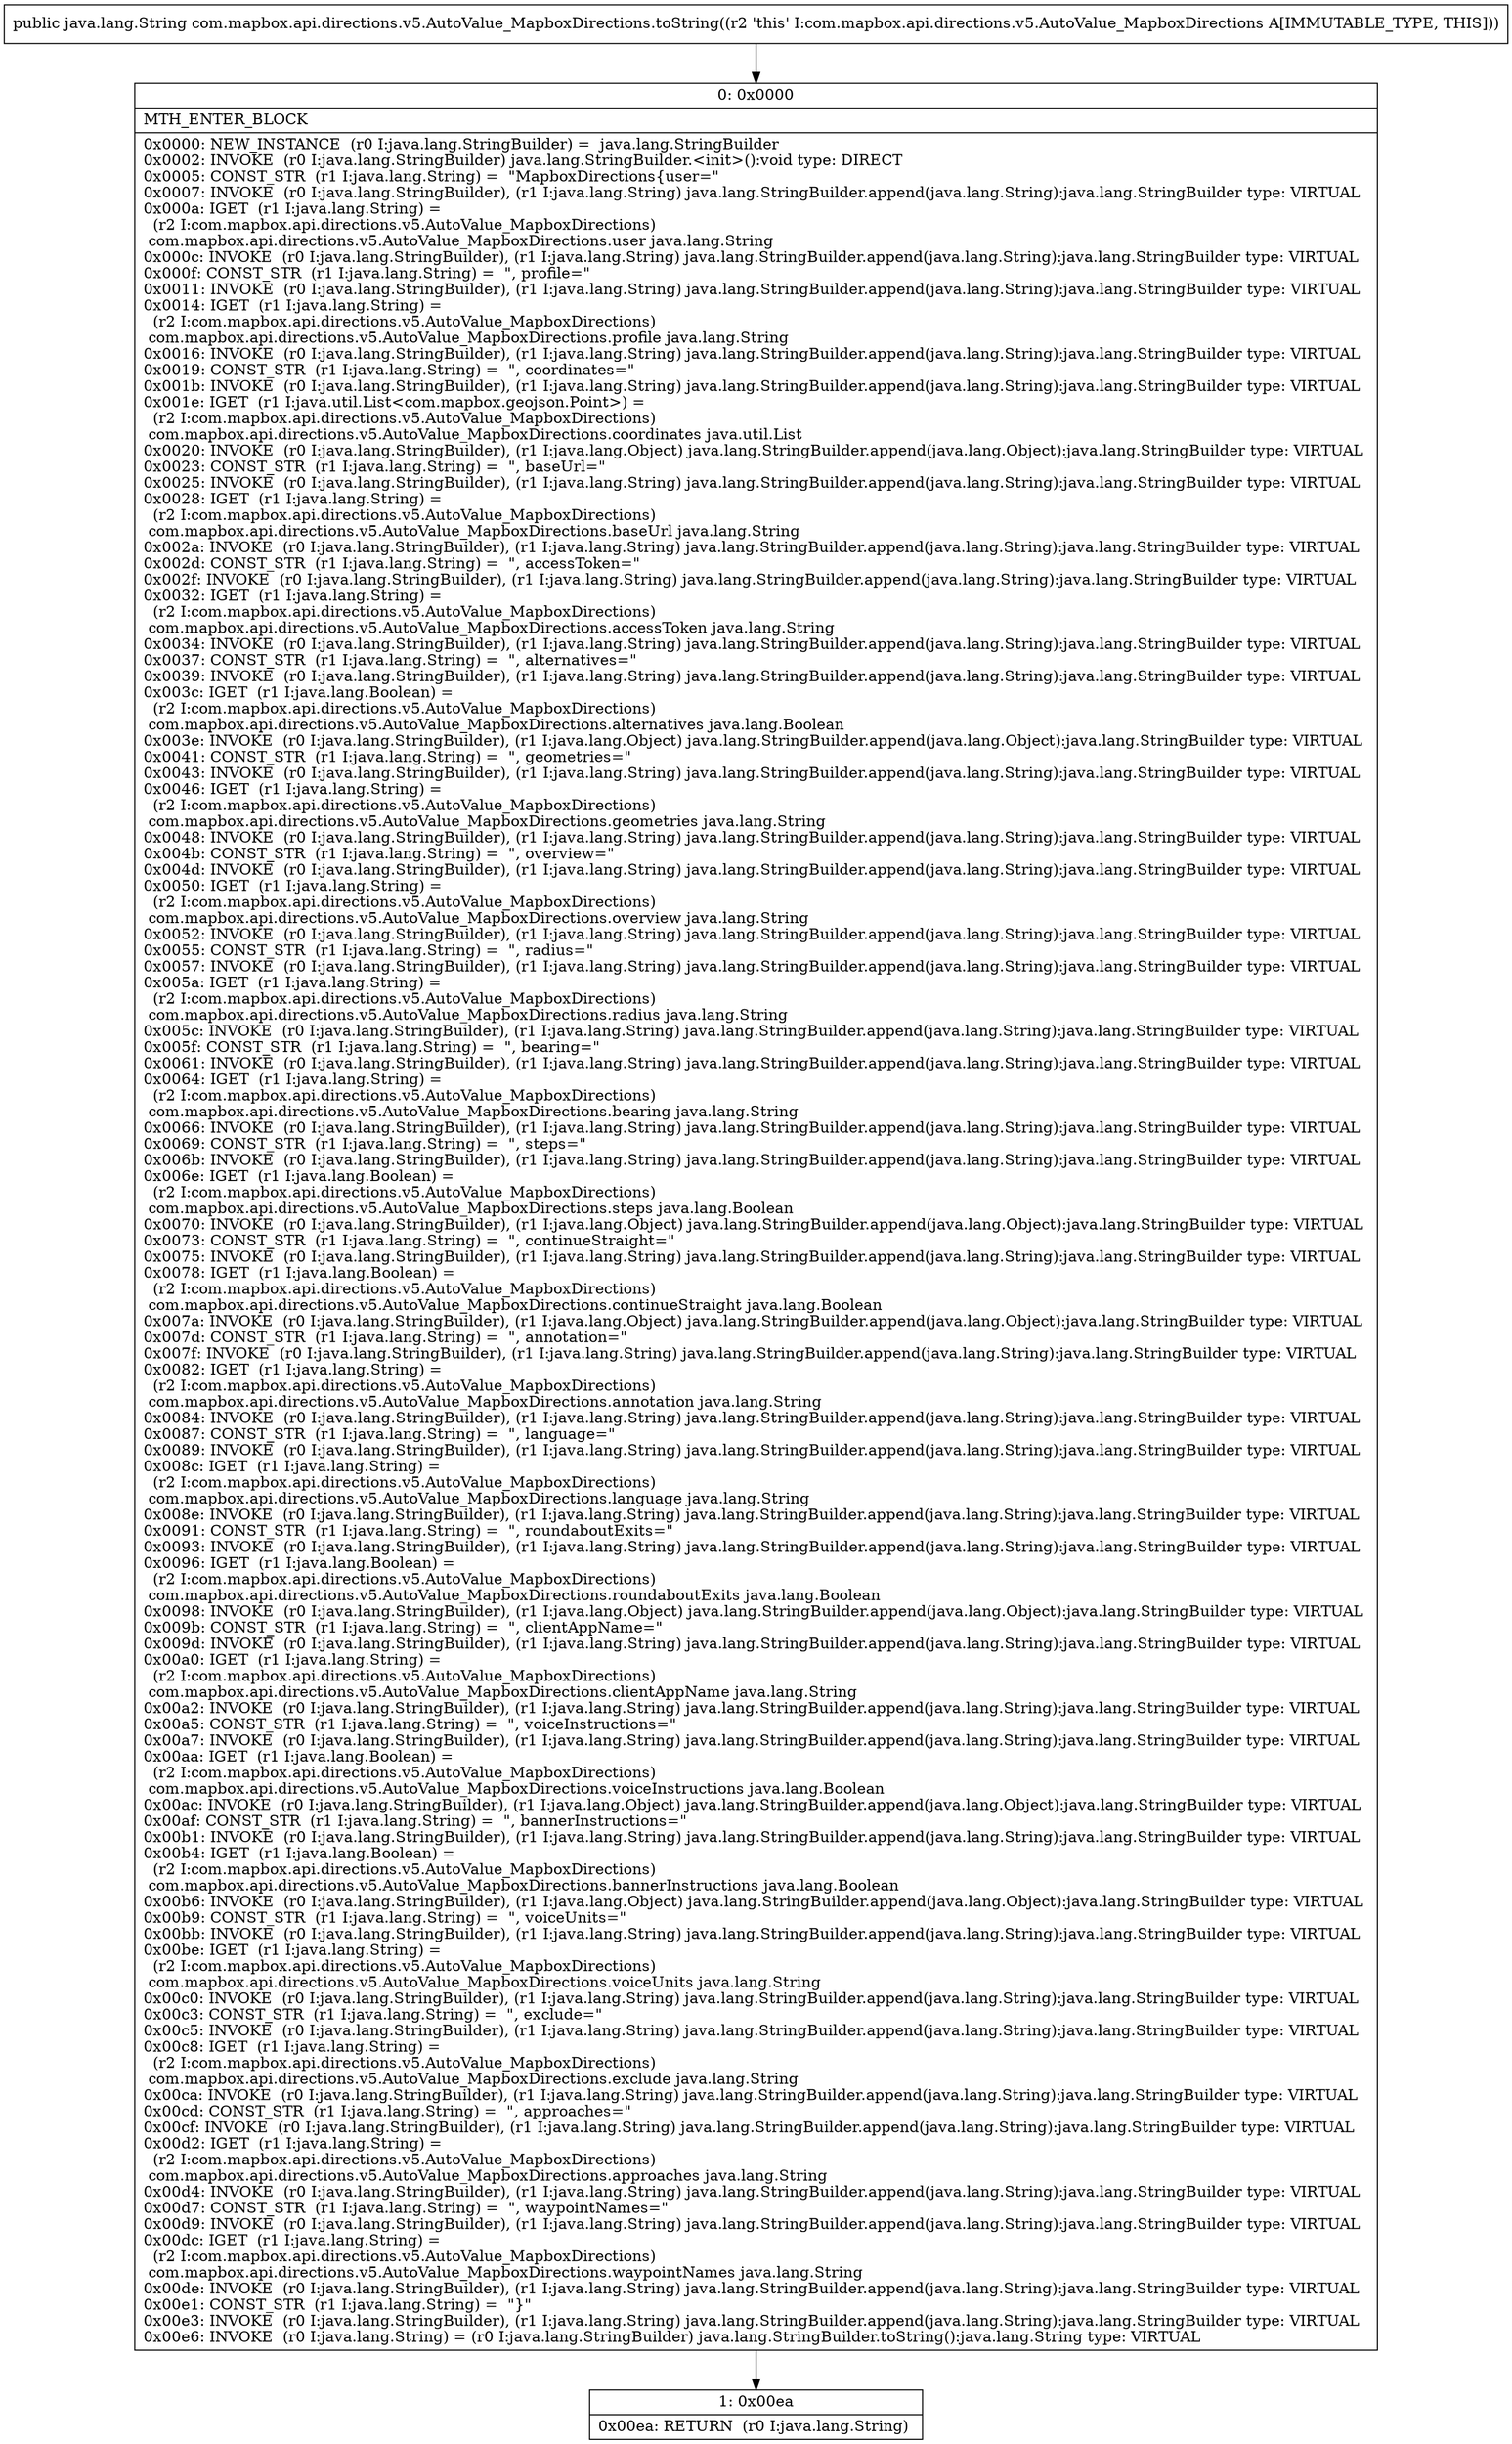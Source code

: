 digraph "CFG forcom.mapbox.api.directions.v5.AutoValue_MapboxDirections.toString()Ljava\/lang\/String;" {
Node_0 [shape=record,label="{0\:\ 0x0000|MTH_ENTER_BLOCK\l|0x0000: NEW_INSTANCE  (r0 I:java.lang.StringBuilder) =  java.lang.StringBuilder \l0x0002: INVOKE  (r0 I:java.lang.StringBuilder) java.lang.StringBuilder.\<init\>():void type: DIRECT \l0x0005: CONST_STR  (r1 I:java.lang.String) =  \"MapboxDirections\{user=\" \l0x0007: INVOKE  (r0 I:java.lang.StringBuilder), (r1 I:java.lang.String) java.lang.StringBuilder.append(java.lang.String):java.lang.StringBuilder type: VIRTUAL \l0x000a: IGET  (r1 I:java.lang.String) = \l  (r2 I:com.mapbox.api.directions.v5.AutoValue_MapboxDirections)\l com.mapbox.api.directions.v5.AutoValue_MapboxDirections.user java.lang.String \l0x000c: INVOKE  (r0 I:java.lang.StringBuilder), (r1 I:java.lang.String) java.lang.StringBuilder.append(java.lang.String):java.lang.StringBuilder type: VIRTUAL \l0x000f: CONST_STR  (r1 I:java.lang.String) =  \", profile=\" \l0x0011: INVOKE  (r0 I:java.lang.StringBuilder), (r1 I:java.lang.String) java.lang.StringBuilder.append(java.lang.String):java.lang.StringBuilder type: VIRTUAL \l0x0014: IGET  (r1 I:java.lang.String) = \l  (r2 I:com.mapbox.api.directions.v5.AutoValue_MapboxDirections)\l com.mapbox.api.directions.v5.AutoValue_MapboxDirections.profile java.lang.String \l0x0016: INVOKE  (r0 I:java.lang.StringBuilder), (r1 I:java.lang.String) java.lang.StringBuilder.append(java.lang.String):java.lang.StringBuilder type: VIRTUAL \l0x0019: CONST_STR  (r1 I:java.lang.String) =  \", coordinates=\" \l0x001b: INVOKE  (r0 I:java.lang.StringBuilder), (r1 I:java.lang.String) java.lang.StringBuilder.append(java.lang.String):java.lang.StringBuilder type: VIRTUAL \l0x001e: IGET  (r1 I:java.util.List\<com.mapbox.geojson.Point\>) = \l  (r2 I:com.mapbox.api.directions.v5.AutoValue_MapboxDirections)\l com.mapbox.api.directions.v5.AutoValue_MapboxDirections.coordinates java.util.List \l0x0020: INVOKE  (r0 I:java.lang.StringBuilder), (r1 I:java.lang.Object) java.lang.StringBuilder.append(java.lang.Object):java.lang.StringBuilder type: VIRTUAL \l0x0023: CONST_STR  (r1 I:java.lang.String) =  \", baseUrl=\" \l0x0025: INVOKE  (r0 I:java.lang.StringBuilder), (r1 I:java.lang.String) java.lang.StringBuilder.append(java.lang.String):java.lang.StringBuilder type: VIRTUAL \l0x0028: IGET  (r1 I:java.lang.String) = \l  (r2 I:com.mapbox.api.directions.v5.AutoValue_MapboxDirections)\l com.mapbox.api.directions.v5.AutoValue_MapboxDirections.baseUrl java.lang.String \l0x002a: INVOKE  (r0 I:java.lang.StringBuilder), (r1 I:java.lang.String) java.lang.StringBuilder.append(java.lang.String):java.lang.StringBuilder type: VIRTUAL \l0x002d: CONST_STR  (r1 I:java.lang.String) =  \", accessToken=\" \l0x002f: INVOKE  (r0 I:java.lang.StringBuilder), (r1 I:java.lang.String) java.lang.StringBuilder.append(java.lang.String):java.lang.StringBuilder type: VIRTUAL \l0x0032: IGET  (r1 I:java.lang.String) = \l  (r2 I:com.mapbox.api.directions.v5.AutoValue_MapboxDirections)\l com.mapbox.api.directions.v5.AutoValue_MapboxDirections.accessToken java.lang.String \l0x0034: INVOKE  (r0 I:java.lang.StringBuilder), (r1 I:java.lang.String) java.lang.StringBuilder.append(java.lang.String):java.lang.StringBuilder type: VIRTUAL \l0x0037: CONST_STR  (r1 I:java.lang.String) =  \", alternatives=\" \l0x0039: INVOKE  (r0 I:java.lang.StringBuilder), (r1 I:java.lang.String) java.lang.StringBuilder.append(java.lang.String):java.lang.StringBuilder type: VIRTUAL \l0x003c: IGET  (r1 I:java.lang.Boolean) = \l  (r2 I:com.mapbox.api.directions.v5.AutoValue_MapboxDirections)\l com.mapbox.api.directions.v5.AutoValue_MapboxDirections.alternatives java.lang.Boolean \l0x003e: INVOKE  (r0 I:java.lang.StringBuilder), (r1 I:java.lang.Object) java.lang.StringBuilder.append(java.lang.Object):java.lang.StringBuilder type: VIRTUAL \l0x0041: CONST_STR  (r1 I:java.lang.String) =  \", geometries=\" \l0x0043: INVOKE  (r0 I:java.lang.StringBuilder), (r1 I:java.lang.String) java.lang.StringBuilder.append(java.lang.String):java.lang.StringBuilder type: VIRTUAL \l0x0046: IGET  (r1 I:java.lang.String) = \l  (r2 I:com.mapbox.api.directions.v5.AutoValue_MapboxDirections)\l com.mapbox.api.directions.v5.AutoValue_MapboxDirections.geometries java.lang.String \l0x0048: INVOKE  (r0 I:java.lang.StringBuilder), (r1 I:java.lang.String) java.lang.StringBuilder.append(java.lang.String):java.lang.StringBuilder type: VIRTUAL \l0x004b: CONST_STR  (r1 I:java.lang.String) =  \", overview=\" \l0x004d: INVOKE  (r0 I:java.lang.StringBuilder), (r1 I:java.lang.String) java.lang.StringBuilder.append(java.lang.String):java.lang.StringBuilder type: VIRTUAL \l0x0050: IGET  (r1 I:java.lang.String) = \l  (r2 I:com.mapbox.api.directions.v5.AutoValue_MapboxDirections)\l com.mapbox.api.directions.v5.AutoValue_MapboxDirections.overview java.lang.String \l0x0052: INVOKE  (r0 I:java.lang.StringBuilder), (r1 I:java.lang.String) java.lang.StringBuilder.append(java.lang.String):java.lang.StringBuilder type: VIRTUAL \l0x0055: CONST_STR  (r1 I:java.lang.String) =  \", radius=\" \l0x0057: INVOKE  (r0 I:java.lang.StringBuilder), (r1 I:java.lang.String) java.lang.StringBuilder.append(java.lang.String):java.lang.StringBuilder type: VIRTUAL \l0x005a: IGET  (r1 I:java.lang.String) = \l  (r2 I:com.mapbox.api.directions.v5.AutoValue_MapboxDirections)\l com.mapbox.api.directions.v5.AutoValue_MapboxDirections.radius java.lang.String \l0x005c: INVOKE  (r0 I:java.lang.StringBuilder), (r1 I:java.lang.String) java.lang.StringBuilder.append(java.lang.String):java.lang.StringBuilder type: VIRTUAL \l0x005f: CONST_STR  (r1 I:java.lang.String) =  \", bearing=\" \l0x0061: INVOKE  (r0 I:java.lang.StringBuilder), (r1 I:java.lang.String) java.lang.StringBuilder.append(java.lang.String):java.lang.StringBuilder type: VIRTUAL \l0x0064: IGET  (r1 I:java.lang.String) = \l  (r2 I:com.mapbox.api.directions.v5.AutoValue_MapboxDirections)\l com.mapbox.api.directions.v5.AutoValue_MapboxDirections.bearing java.lang.String \l0x0066: INVOKE  (r0 I:java.lang.StringBuilder), (r1 I:java.lang.String) java.lang.StringBuilder.append(java.lang.String):java.lang.StringBuilder type: VIRTUAL \l0x0069: CONST_STR  (r1 I:java.lang.String) =  \", steps=\" \l0x006b: INVOKE  (r0 I:java.lang.StringBuilder), (r1 I:java.lang.String) java.lang.StringBuilder.append(java.lang.String):java.lang.StringBuilder type: VIRTUAL \l0x006e: IGET  (r1 I:java.lang.Boolean) = \l  (r2 I:com.mapbox.api.directions.v5.AutoValue_MapboxDirections)\l com.mapbox.api.directions.v5.AutoValue_MapboxDirections.steps java.lang.Boolean \l0x0070: INVOKE  (r0 I:java.lang.StringBuilder), (r1 I:java.lang.Object) java.lang.StringBuilder.append(java.lang.Object):java.lang.StringBuilder type: VIRTUAL \l0x0073: CONST_STR  (r1 I:java.lang.String) =  \", continueStraight=\" \l0x0075: INVOKE  (r0 I:java.lang.StringBuilder), (r1 I:java.lang.String) java.lang.StringBuilder.append(java.lang.String):java.lang.StringBuilder type: VIRTUAL \l0x0078: IGET  (r1 I:java.lang.Boolean) = \l  (r2 I:com.mapbox.api.directions.v5.AutoValue_MapboxDirections)\l com.mapbox.api.directions.v5.AutoValue_MapboxDirections.continueStraight java.lang.Boolean \l0x007a: INVOKE  (r0 I:java.lang.StringBuilder), (r1 I:java.lang.Object) java.lang.StringBuilder.append(java.lang.Object):java.lang.StringBuilder type: VIRTUAL \l0x007d: CONST_STR  (r1 I:java.lang.String) =  \", annotation=\" \l0x007f: INVOKE  (r0 I:java.lang.StringBuilder), (r1 I:java.lang.String) java.lang.StringBuilder.append(java.lang.String):java.lang.StringBuilder type: VIRTUAL \l0x0082: IGET  (r1 I:java.lang.String) = \l  (r2 I:com.mapbox.api.directions.v5.AutoValue_MapboxDirections)\l com.mapbox.api.directions.v5.AutoValue_MapboxDirections.annotation java.lang.String \l0x0084: INVOKE  (r0 I:java.lang.StringBuilder), (r1 I:java.lang.String) java.lang.StringBuilder.append(java.lang.String):java.lang.StringBuilder type: VIRTUAL \l0x0087: CONST_STR  (r1 I:java.lang.String) =  \", language=\" \l0x0089: INVOKE  (r0 I:java.lang.StringBuilder), (r1 I:java.lang.String) java.lang.StringBuilder.append(java.lang.String):java.lang.StringBuilder type: VIRTUAL \l0x008c: IGET  (r1 I:java.lang.String) = \l  (r2 I:com.mapbox.api.directions.v5.AutoValue_MapboxDirections)\l com.mapbox.api.directions.v5.AutoValue_MapboxDirections.language java.lang.String \l0x008e: INVOKE  (r0 I:java.lang.StringBuilder), (r1 I:java.lang.String) java.lang.StringBuilder.append(java.lang.String):java.lang.StringBuilder type: VIRTUAL \l0x0091: CONST_STR  (r1 I:java.lang.String) =  \", roundaboutExits=\" \l0x0093: INVOKE  (r0 I:java.lang.StringBuilder), (r1 I:java.lang.String) java.lang.StringBuilder.append(java.lang.String):java.lang.StringBuilder type: VIRTUAL \l0x0096: IGET  (r1 I:java.lang.Boolean) = \l  (r2 I:com.mapbox.api.directions.v5.AutoValue_MapboxDirections)\l com.mapbox.api.directions.v5.AutoValue_MapboxDirections.roundaboutExits java.lang.Boolean \l0x0098: INVOKE  (r0 I:java.lang.StringBuilder), (r1 I:java.lang.Object) java.lang.StringBuilder.append(java.lang.Object):java.lang.StringBuilder type: VIRTUAL \l0x009b: CONST_STR  (r1 I:java.lang.String) =  \", clientAppName=\" \l0x009d: INVOKE  (r0 I:java.lang.StringBuilder), (r1 I:java.lang.String) java.lang.StringBuilder.append(java.lang.String):java.lang.StringBuilder type: VIRTUAL \l0x00a0: IGET  (r1 I:java.lang.String) = \l  (r2 I:com.mapbox.api.directions.v5.AutoValue_MapboxDirections)\l com.mapbox.api.directions.v5.AutoValue_MapboxDirections.clientAppName java.lang.String \l0x00a2: INVOKE  (r0 I:java.lang.StringBuilder), (r1 I:java.lang.String) java.lang.StringBuilder.append(java.lang.String):java.lang.StringBuilder type: VIRTUAL \l0x00a5: CONST_STR  (r1 I:java.lang.String) =  \", voiceInstructions=\" \l0x00a7: INVOKE  (r0 I:java.lang.StringBuilder), (r1 I:java.lang.String) java.lang.StringBuilder.append(java.lang.String):java.lang.StringBuilder type: VIRTUAL \l0x00aa: IGET  (r1 I:java.lang.Boolean) = \l  (r2 I:com.mapbox.api.directions.v5.AutoValue_MapboxDirections)\l com.mapbox.api.directions.v5.AutoValue_MapboxDirections.voiceInstructions java.lang.Boolean \l0x00ac: INVOKE  (r0 I:java.lang.StringBuilder), (r1 I:java.lang.Object) java.lang.StringBuilder.append(java.lang.Object):java.lang.StringBuilder type: VIRTUAL \l0x00af: CONST_STR  (r1 I:java.lang.String) =  \", bannerInstructions=\" \l0x00b1: INVOKE  (r0 I:java.lang.StringBuilder), (r1 I:java.lang.String) java.lang.StringBuilder.append(java.lang.String):java.lang.StringBuilder type: VIRTUAL \l0x00b4: IGET  (r1 I:java.lang.Boolean) = \l  (r2 I:com.mapbox.api.directions.v5.AutoValue_MapboxDirections)\l com.mapbox.api.directions.v5.AutoValue_MapboxDirections.bannerInstructions java.lang.Boolean \l0x00b6: INVOKE  (r0 I:java.lang.StringBuilder), (r1 I:java.lang.Object) java.lang.StringBuilder.append(java.lang.Object):java.lang.StringBuilder type: VIRTUAL \l0x00b9: CONST_STR  (r1 I:java.lang.String) =  \", voiceUnits=\" \l0x00bb: INVOKE  (r0 I:java.lang.StringBuilder), (r1 I:java.lang.String) java.lang.StringBuilder.append(java.lang.String):java.lang.StringBuilder type: VIRTUAL \l0x00be: IGET  (r1 I:java.lang.String) = \l  (r2 I:com.mapbox.api.directions.v5.AutoValue_MapboxDirections)\l com.mapbox.api.directions.v5.AutoValue_MapboxDirections.voiceUnits java.lang.String \l0x00c0: INVOKE  (r0 I:java.lang.StringBuilder), (r1 I:java.lang.String) java.lang.StringBuilder.append(java.lang.String):java.lang.StringBuilder type: VIRTUAL \l0x00c3: CONST_STR  (r1 I:java.lang.String) =  \", exclude=\" \l0x00c5: INVOKE  (r0 I:java.lang.StringBuilder), (r1 I:java.lang.String) java.lang.StringBuilder.append(java.lang.String):java.lang.StringBuilder type: VIRTUAL \l0x00c8: IGET  (r1 I:java.lang.String) = \l  (r2 I:com.mapbox.api.directions.v5.AutoValue_MapboxDirections)\l com.mapbox.api.directions.v5.AutoValue_MapboxDirections.exclude java.lang.String \l0x00ca: INVOKE  (r0 I:java.lang.StringBuilder), (r1 I:java.lang.String) java.lang.StringBuilder.append(java.lang.String):java.lang.StringBuilder type: VIRTUAL \l0x00cd: CONST_STR  (r1 I:java.lang.String) =  \", approaches=\" \l0x00cf: INVOKE  (r0 I:java.lang.StringBuilder), (r1 I:java.lang.String) java.lang.StringBuilder.append(java.lang.String):java.lang.StringBuilder type: VIRTUAL \l0x00d2: IGET  (r1 I:java.lang.String) = \l  (r2 I:com.mapbox.api.directions.v5.AutoValue_MapboxDirections)\l com.mapbox.api.directions.v5.AutoValue_MapboxDirections.approaches java.lang.String \l0x00d4: INVOKE  (r0 I:java.lang.StringBuilder), (r1 I:java.lang.String) java.lang.StringBuilder.append(java.lang.String):java.lang.StringBuilder type: VIRTUAL \l0x00d7: CONST_STR  (r1 I:java.lang.String) =  \", waypointNames=\" \l0x00d9: INVOKE  (r0 I:java.lang.StringBuilder), (r1 I:java.lang.String) java.lang.StringBuilder.append(java.lang.String):java.lang.StringBuilder type: VIRTUAL \l0x00dc: IGET  (r1 I:java.lang.String) = \l  (r2 I:com.mapbox.api.directions.v5.AutoValue_MapboxDirections)\l com.mapbox.api.directions.v5.AutoValue_MapboxDirections.waypointNames java.lang.String \l0x00de: INVOKE  (r0 I:java.lang.StringBuilder), (r1 I:java.lang.String) java.lang.StringBuilder.append(java.lang.String):java.lang.StringBuilder type: VIRTUAL \l0x00e1: CONST_STR  (r1 I:java.lang.String) =  \"\}\" \l0x00e3: INVOKE  (r0 I:java.lang.StringBuilder), (r1 I:java.lang.String) java.lang.StringBuilder.append(java.lang.String):java.lang.StringBuilder type: VIRTUAL \l0x00e6: INVOKE  (r0 I:java.lang.String) = (r0 I:java.lang.StringBuilder) java.lang.StringBuilder.toString():java.lang.String type: VIRTUAL \l}"];
Node_1 [shape=record,label="{1\:\ 0x00ea|0x00ea: RETURN  (r0 I:java.lang.String) \l}"];
MethodNode[shape=record,label="{public java.lang.String com.mapbox.api.directions.v5.AutoValue_MapboxDirections.toString((r2 'this' I:com.mapbox.api.directions.v5.AutoValue_MapboxDirections A[IMMUTABLE_TYPE, THIS])) }"];
MethodNode -> Node_0;
Node_0 -> Node_1;
}

